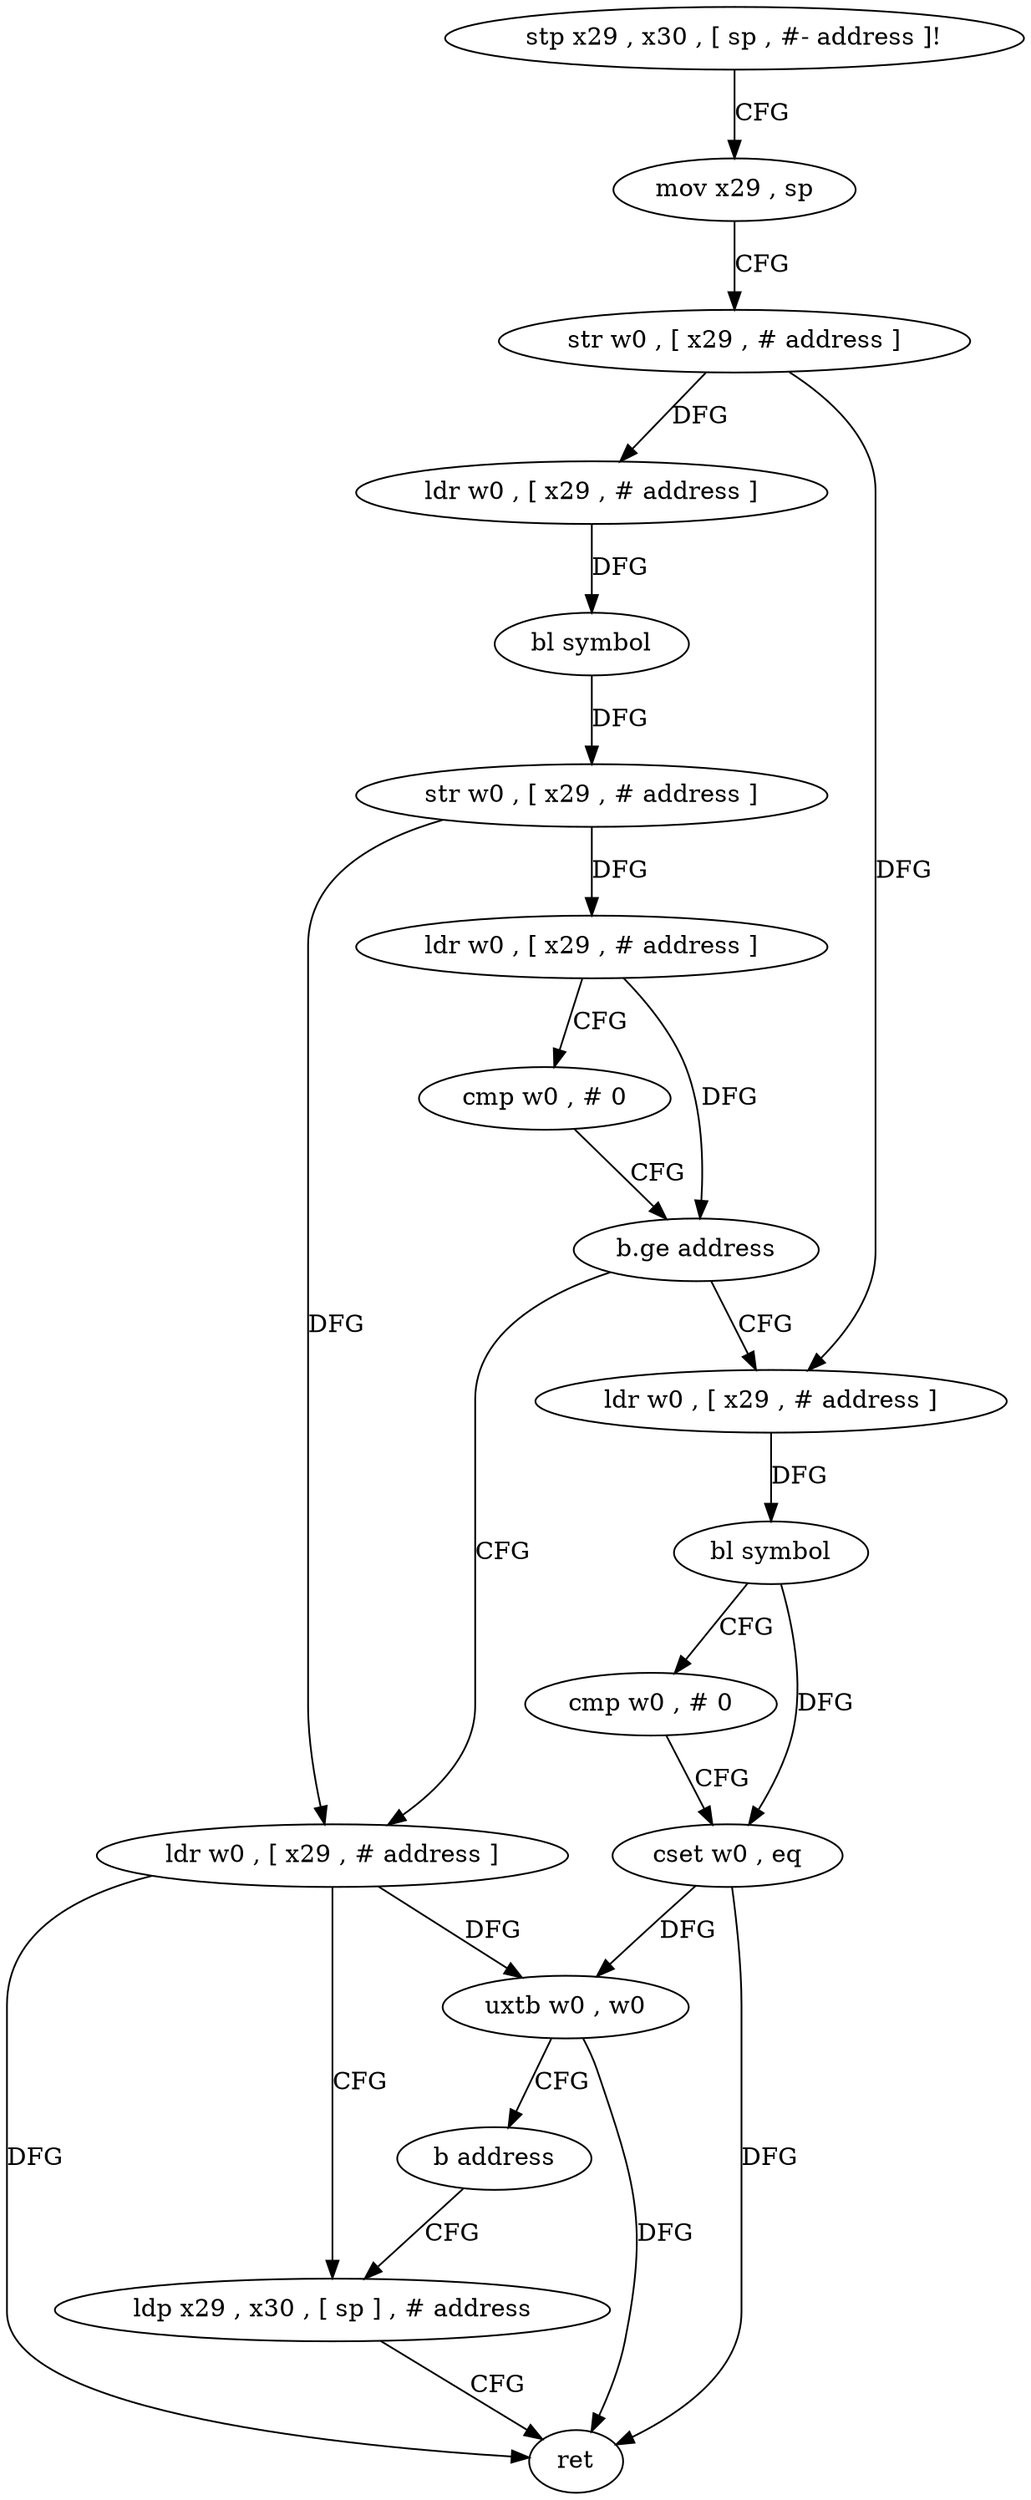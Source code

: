 digraph "func" {
"4527260" [label = "stp x29 , x30 , [ sp , #- address ]!" ]
"4527264" [label = "mov x29 , sp" ]
"4527268" [label = "str w0 , [ x29 , # address ]" ]
"4527272" [label = "ldr w0 , [ x29 , # address ]" ]
"4527276" [label = "bl symbol" ]
"4527280" [label = "str w0 , [ x29 , # address ]" ]
"4527284" [label = "ldr w0 , [ x29 , # address ]" ]
"4527288" [label = "cmp w0 , # 0" ]
"4527292" [label = "b.ge address" ]
"4527320" [label = "ldr w0 , [ x29 , # address ]" ]
"4527296" [label = "ldr w0 , [ x29 , # address ]" ]
"4527324" [label = "ldp x29 , x30 , [ sp ] , # address" ]
"4527300" [label = "bl symbol" ]
"4527304" [label = "cmp w0 , # 0" ]
"4527308" [label = "cset w0 , eq" ]
"4527312" [label = "uxtb w0 , w0" ]
"4527316" [label = "b address" ]
"4527328" [label = "ret" ]
"4527260" -> "4527264" [ label = "CFG" ]
"4527264" -> "4527268" [ label = "CFG" ]
"4527268" -> "4527272" [ label = "DFG" ]
"4527268" -> "4527296" [ label = "DFG" ]
"4527272" -> "4527276" [ label = "DFG" ]
"4527276" -> "4527280" [ label = "DFG" ]
"4527280" -> "4527284" [ label = "DFG" ]
"4527280" -> "4527320" [ label = "DFG" ]
"4527284" -> "4527288" [ label = "CFG" ]
"4527284" -> "4527292" [ label = "DFG" ]
"4527288" -> "4527292" [ label = "CFG" ]
"4527292" -> "4527320" [ label = "CFG" ]
"4527292" -> "4527296" [ label = "CFG" ]
"4527320" -> "4527324" [ label = "CFG" ]
"4527320" -> "4527328" [ label = "DFG" ]
"4527320" -> "4527312" [ label = "DFG" ]
"4527296" -> "4527300" [ label = "DFG" ]
"4527324" -> "4527328" [ label = "CFG" ]
"4527300" -> "4527304" [ label = "CFG" ]
"4527300" -> "4527308" [ label = "DFG" ]
"4527304" -> "4527308" [ label = "CFG" ]
"4527308" -> "4527312" [ label = "DFG" ]
"4527308" -> "4527328" [ label = "DFG" ]
"4527312" -> "4527316" [ label = "CFG" ]
"4527312" -> "4527328" [ label = "DFG" ]
"4527316" -> "4527324" [ label = "CFG" ]
}
